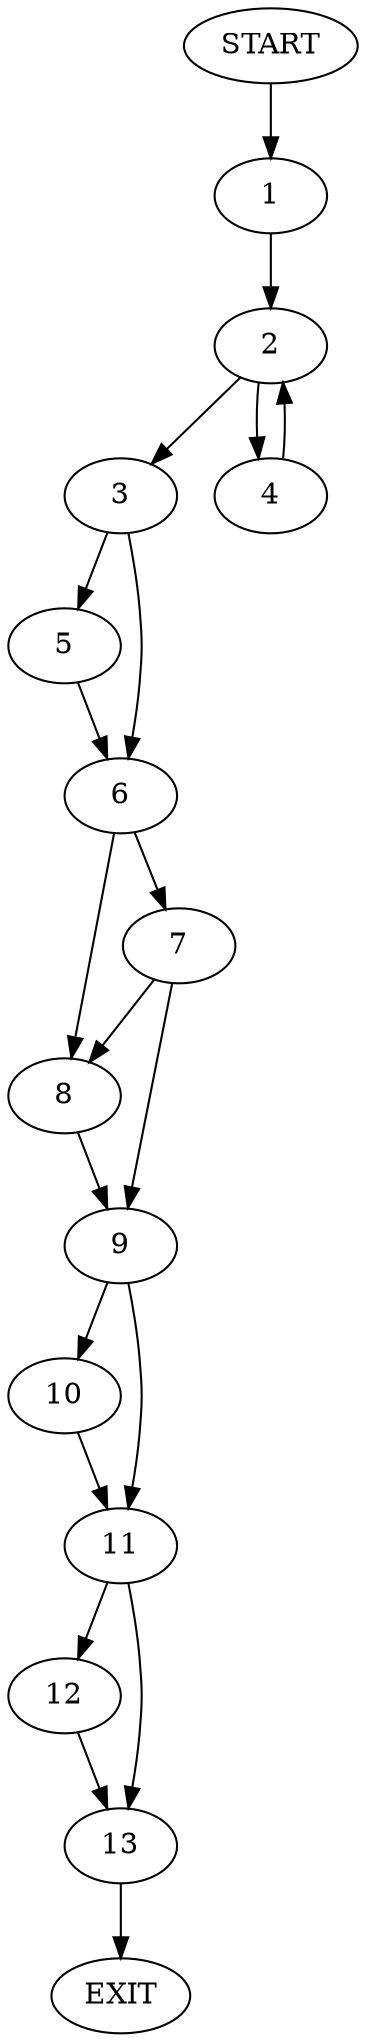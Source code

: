 digraph {
0 [label="START"]
14 [label="EXIT"]
0 -> 1
1 -> 2
2 -> 3
2 -> 4
4 -> 2
3 -> 5
3 -> 6
5 -> 6
6 -> 7
6 -> 8
7 -> 8
7 -> 9
8 -> 9
9 -> 10
9 -> 11
11 -> 12
11 -> 13
10 -> 11
12 -> 13
13 -> 14
}
